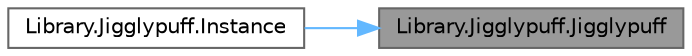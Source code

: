 digraph "Library.Jigglypuff.Jigglypuff"
{
 // INTERACTIVE_SVG=YES
 // LATEX_PDF_SIZE
  bgcolor="transparent";
  edge [fontname=Helvetica,fontsize=10,labelfontname=Helvetica,labelfontsize=10];
  node [fontname=Helvetica,fontsize=10,shape=box,height=0.2,width=0.4];
  rankdir="RL";
  Node1 [id="Node000001",label="Library.Jigglypuff.Jigglypuff",height=0.2,width=0.4,color="gray40", fillcolor="grey60", style="filled", fontcolor="black",tooltip="Constructor de Jigglypuff, implementa el patron GRASP creator."];
  Node1 -> Node2 [id="edge1_Node000001_Node000002",dir="back",color="steelblue1",style="solid",tooltip=" "];
  Node2 [id="Node000002",label="Library.Jigglypuff.Instance",height=0.2,width=0.4,color="grey40", fillcolor="white", style="filled",URL="$classLibrary_1_1Jigglypuff.html#a8a98225d627b83557be92675c67abd08",tooltip="Este método retorna una copia del pokemon aplicando así, el patrón prototype."];
}
